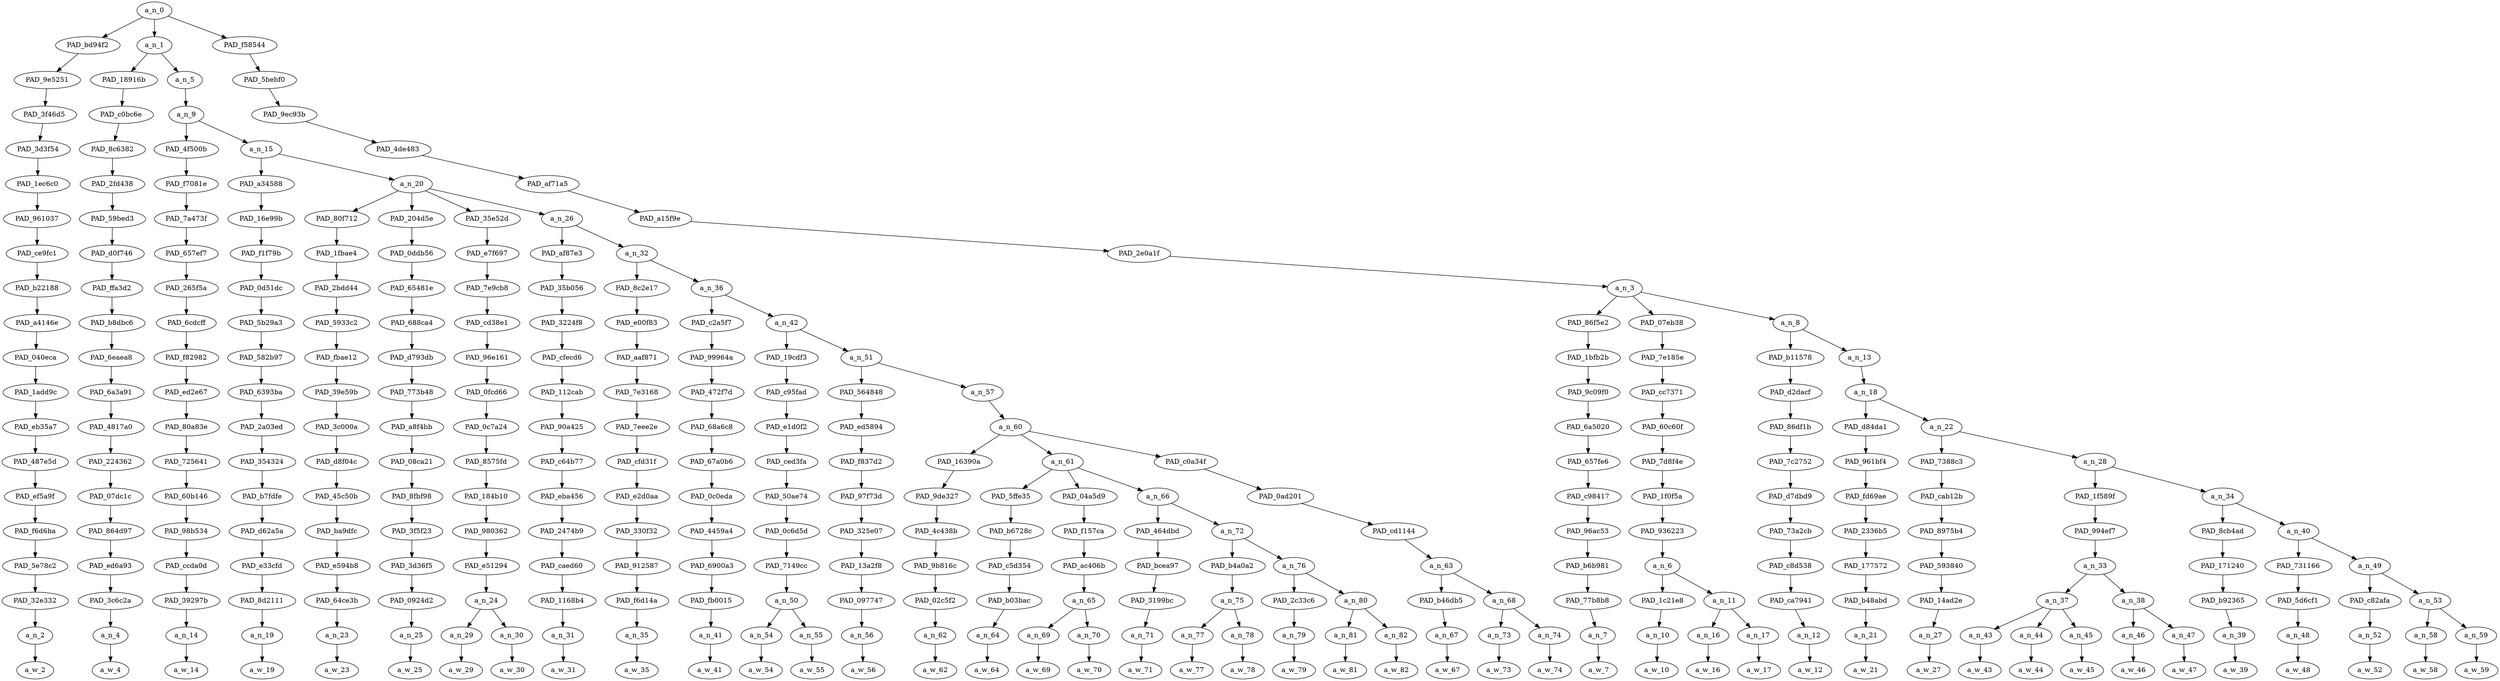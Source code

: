 strict digraph "" {
	a_n_0	[div_dir=1,
		index=0,
		level=19,
		pos="19.075486924913196,19!",
		text_span="[0, 1, 2, 3, 4, 5, 6, 7, 8, 9, 10, 11, 12, 13, 14, 15, 16, 17, 18, 19, 20, 21, 22, 23, 24, 25, 26, 27, 28, 29, 30, 31, 32, 33, 34, \
35, 36, 37, 38, 39, 40, 41, 42, 43]",
		value=1.00000002];
	PAD_bd94f2	[div_dir=-1,
		index=1,
		level=18,
		pos="26.0,18!",
		text_span="[26]",
		value=0.01972599];
	a_n_0 -> PAD_bd94f2;
	a_n_1	[div_dir=1,
		index=0,
		level=18,
		pos="1.1808878580729167,18!",
		text_span="[0, 1, 2, 3, 4, 5, 6, 7, 8, 9, 10, 11, 12, 13, 14, 15, 16, 17, 18, 19, 20, 21, 22, 23, 24, 25]",
		value=0.54567997];
	a_n_0 -> a_n_1;
	PAD_f58544	[div_dir=1,
		index=2,
		level=18,
		pos="30.045572916666668,18!",
		text_span="[27, 28, 29, 30, 31, 32, 33, 34, 35, 36, 37, 38, 39, 40, 41, 42, 43]",
		value=0.43433816];
	a_n_0 -> PAD_f58544;
	PAD_9e5251	[div_dir=-1,
		index=2,
		level=17,
		pos="26.0,17!",
		text_span="[26]",
		value=0.01972599];
	PAD_bd94f2 -> PAD_9e5251;
	PAD_3f46d5	[div_dir=-1,
		index=2,
		level=16,
		pos="26.0,16!",
		text_span="[26]",
		value=0.01972599];
	PAD_9e5251 -> PAD_3f46d5;
	PAD_3d3f54	[div_dir=-1,
		index=3,
		level=15,
		pos="26.0,15!",
		text_span="[26]",
		value=0.01972599];
	PAD_3f46d5 -> PAD_3d3f54;
	PAD_1ec6c0	[div_dir=-1,
		index=4,
		level=14,
		pos="26.0,14!",
		text_span="[26]",
		value=0.01972599];
	PAD_3d3f54 -> PAD_1ec6c0;
	PAD_961037	[div_dir=-1,
		index=7,
		level=13,
		pos="26.0,13!",
		text_span="[26]",
		value=0.01972599];
	PAD_1ec6c0 -> PAD_961037;
	PAD_ce9fc1	[div_dir=-1,
		index=8,
		level=12,
		pos="26.0,12!",
		text_span="[26]",
		value=0.01972599];
	PAD_961037 -> PAD_ce9fc1;
	PAD_b22188	[div_dir=-1,
		index=9,
		level=11,
		pos="26.0,11!",
		text_span="[26]",
		value=0.01972599];
	PAD_ce9fc1 -> PAD_b22188;
	PAD_a4146e	[div_dir=-1,
		index=10,
		level=10,
		pos="26.0,10!",
		text_span="[26]",
		value=0.01972599];
	PAD_b22188 -> PAD_a4146e;
	PAD_040eca	[div_dir=-1,
		index=11,
		level=9,
		pos="26.0,9!",
		text_span="[26]",
		value=0.01972599];
	PAD_a4146e -> PAD_040eca;
	PAD_1add9c	[div_dir=-1,
		index=12,
		level=8,
		pos="26.0,8!",
		text_span="[26]",
		value=0.01972599];
	PAD_040eca -> PAD_1add9c;
	PAD_eb35a7	[div_dir=-1,
		index=12,
		level=7,
		pos="26.0,7!",
		text_span="[26]",
		value=0.01972599];
	PAD_1add9c -> PAD_eb35a7;
	PAD_487e5d	[div_dir=-1,
		index=14,
		level=6,
		pos="26.0,6!",
		text_span="[26]",
		value=0.01972599];
	PAD_eb35a7 -> PAD_487e5d;
	PAD_ef5a9f	[div_dir=-1,
		index=16,
		level=5,
		pos="26.0,5!",
		text_span="[26]",
		value=0.01972599];
	PAD_487e5d -> PAD_ef5a9f;
	PAD_f6d6ba	[div_dir=-1,
		index=17,
		level=4,
		pos="26.0,4!",
		text_span="[26]",
		value=0.01972599];
	PAD_ef5a9f -> PAD_f6d6ba;
	PAD_5e78c2	[div_dir=-1,
		index=18,
		level=3,
		pos="26.0,3!",
		text_span="[26]",
		value=0.01972599];
	PAD_f6d6ba -> PAD_5e78c2;
	PAD_32e332	[div_dir=-1,
		index=20,
		level=2,
		pos="26.0,2!",
		text_span="[26]",
		value=0.01972599];
	PAD_5e78c2 -> PAD_32e332;
	a_n_2	[div_dir=-1,
		index=26,
		level=1,
		pos="26.0,1!",
		text_span="[26]",
		value=0.01972599];
	PAD_32e332 -> a_n_2;
	a_w_2	[div_dir=0,
		index=26,
		level=0,
		pos="26,0!",
		text_span="[26]",
		value=i1];
	a_n_2 -> a_w_2;
	PAD_18916b	[div_dir=1,
		index=0,
		level=17,
		pos="0.0,17!",
		text_span="[0]",
		value=0.05741517];
	a_n_1 -> PAD_18916b;
	a_n_5	[div_dir=1,
		index=1,
		level=17,
		pos="2.3617757161458335,17!",
		text_span="[1, 2, 3, 4, 5, 6, 7, 8, 9, 10, 11, 12, 13, 14, 15, 16, 17, 18, 19, 20, 21, 22, 23, 24, 25]",
		value=0.48805851];
	a_n_1 -> a_n_5;
	PAD_c0bc6e	[div_dir=1,
		index=0,
		level=16,
		pos="0.0,16!",
		text_span="[0]",
		value=0.05741517];
	PAD_18916b -> PAD_c0bc6e;
	PAD_8c6382	[div_dir=1,
		index=0,
		level=15,
		pos="0.0,15!",
		text_span="[0]",
		value=0.05741517];
	PAD_c0bc6e -> PAD_8c6382;
	PAD_2fd438	[div_dir=1,
		index=0,
		level=14,
		pos="0.0,14!",
		text_span="[0]",
		value=0.05741517];
	PAD_8c6382 -> PAD_2fd438;
	PAD_59bed3	[div_dir=1,
		index=0,
		level=13,
		pos="0.0,13!",
		text_span="[0]",
		value=0.05741517];
	PAD_2fd438 -> PAD_59bed3;
	PAD_d0f746	[div_dir=1,
		index=0,
		level=12,
		pos="0.0,12!",
		text_span="[0]",
		value=0.05741517];
	PAD_59bed3 -> PAD_d0f746;
	PAD_ffa3d2	[div_dir=1,
		index=0,
		level=11,
		pos="0.0,11!",
		text_span="[0]",
		value=0.05741517];
	PAD_d0f746 -> PAD_ffa3d2;
	PAD_b8dbc6	[div_dir=1,
		index=0,
		level=10,
		pos="0.0,10!",
		text_span="[0]",
		value=0.05741517];
	PAD_ffa3d2 -> PAD_b8dbc6;
	PAD_6eaea8	[div_dir=1,
		index=0,
		level=9,
		pos="0.0,9!",
		text_span="[0]",
		value=0.05741517];
	PAD_b8dbc6 -> PAD_6eaea8;
	PAD_6a3a91	[div_dir=1,
		index=0,
		level=8,
		pos="0.0,8!",
		text_span="[0]",
		value=0.05741517];
	PAD_6eaea8 -> PAD_6a3a91;
	PAD_4817a0	[div_dir=1,
		index=0,
		level=7,
		pos="0.0,7!",
		text_span="[0]",
		value=0.05741517];
	PAD_6a3a91 -> PAD_4817a0;
	PAD_224362	[div_dir=1,
		index=0,
		level=6,
		pos="0.0,6!",
		text_span="[0]",
		value=0.05741517];
	PAD_4817a0 -> PAD_224362;
	PAD_07dc1c	[div_dir=1,
		index=0,
		level=5,
		pos="0.0,5!",
		text_span="[0]",
		value=0.05741517];
	PAD_224362 -> PAD_07dc1c;
	PAD_864d97	[div_dir=1,
		index=0,
		level=4,
		pos="0.0,4!",
		text_span="[0]",
		value=0.05741517];
	PAD_07dc1c -> PAD_864d97;
	PAD_ed6a93	[div_dir=1,
		index=0,
		level=3,
		pos="0.0,3!",
		text_span="[0]",
		value=0.05741517];
	PAD_864d97 -> PAD_ed6a93;
	PAD_3c6c2a	[div_dir=1,
		index=0,
		level=2,
		pos="0.0,2!",
		text_span="[0]",
		value=0.05741517];
	PAD_ed6a93 -> PAD_3c6c2a;
	a_n_4	[div_dir=1,
		index=0,
		level=1,
		pos="0.0,1!",
		text_span="[0]",
		value=0.05741517];
	PAD_3c6c2a -> a_n_4;
	a_w_4	[div_dir=0,
		index=0,
		level=0,
		pos="0,0!",
		text_span="[0]",
		value=feminists];
	a_n_4 -> a_w_4;
	a_n_9	[div_dir=1,
		index=1,
		level=16,
		pos="2.3617757161458335,16!",
		text_span="[1, 2, 3, 4, 5, 6, 7, 8, 9, 10, 11, 12, 13, 14, 15, 16, 17, 18, 19, 20, 21, 22, 23, 24, 25]",
		value=0.48792588];
	a_n_5 -> a_n_9;
	PAD_4f500b	[div_dir=1,
		index=1,
		level=15,
		pos="1.0,15!",
		text_span="[1]",
		value=0.01774547];
	a_n_9 -> PAD_4f500b;
	a_n_15	[div_dir=1,
		index=2,
		level=15,
		pos="3.723551432291667,15!",
		text_span="[2, 3, 4, 5, 6, 7, 8, 9, 10, 11, 12, 13, 14, 15, 16, 17, 18, 19, 20, 21, 22, 23, 24, 25]",
		value=0.47004778];
	a_n_9 -> a_n_15;
	PAD_f7081e	[div_dir=1,
		index=1,
		level=14,
		pos="1.0,14!",
		text_span="[1]",
		value=0.01774547];
	PAD_4f500b -> PAD_f7081e;
	PAD_7a473f	[div_dir=1,
		index=1,
		level=13,
		pos="1.0,13!",
		text_span="[1]",
		value=0.01774547];
	PAD_f7081e -> PAD_7a473f;
	PAD_657ef7	[div_dir=1,
		index=1,
		level=12,
		pos="1.0,12!",
		text_span="[1]",
		value=0.01774547];
	PAD_7a473f -> PAD_657ef7;
	PAD_265f5a	[div_dir=1,
		index=1,
		level=11,
		pos="1.0,11!",
		text_span="[1]",
		value=0.01774547];
	PAD_657ef7 -> PAD_265f5a;
	PAD_6cdcff	[div_dir=1,
		index=1,
		level=10,
		pos="1.0,10!",
		text_span="[1]",
		value=0.01774547];
	PAD_265f5a -> PAD_6cdcff;
	PAD_f82982	[div_dir=1,
		index=1,
		level=9,
		pos="1.0,9!",
		text_span="[1]",
		value=0.01774547];
	PAD_6cdcff -> PAD_f82982;
	PAD_ed2e67	[div_dir=1,
		index=1,
		level=8,
		pos="1.0,8!",
		text_span="[1]",
		value=0.01774547];
	PAD_f82982 -> PAD_ed2e67;
	PAD_80a83e	[div_dir=1,
		index=1,
		level=7,
		pos="1.0,7!",
		text_span="[1]",
		value=0.01774547];
	PAD_ed2e67 -> PAD_80a83e;
	PAD_725641	[div_dir=1,
		index=1,
		level=6,
		pos="1.0,6!",
		text_span="[1]",
		value=0.01774547];
	PAD_80a83e -> PAD_725641;
	PAD_60b146	[div_dir=1,
		index=1,
		level=5,
		pos="1.0,5!",
		text_span="[1]",
		value=0.01774547];
	PAD_725641 -> PAD_60b146;
	PAD_98b534	[div_dir=1,
		index=1,
		level=4,
		pos="1.0,4!",
		text_span="[1]",
		value=0.01774547];
	PAD_60b146 -> PAD_98b534;
	PAD_ccda0d	[div_dir=1,
		index=1,
		level=3,
		pos="1.0,3!",
		text_span="[1]",
		value=0.01774547];
	PAD_98b534 -> PAD_ccda0d;
	PAD_39297b	[div_dir=1,
		index=1,
		level=2,
		pos="1.0,2!",
		text_span="[1]",
		value=0.01774547];
	PAD_ccda0d -> PAD_39297b;
	a_n_14	[div_dir=1,
		index=1,
		level=1,
		pos="1.0,1!",
		text_span="[1]",
		value=0.01774547];
	PAD_39297b -> a_n_14;
	a_w_14	[div_dir=0,
		index=1,
		level=0,
		pos="1,0!",
		text_span="[1]",
		value=i];
	a_n_14 -> a_w_14;
	PAD_a34588	[div_dir=1,
		index=2,
		level=14,
		pos="2.0,14!",
		text_span="[2]",
		value=0.01342348];
	a_n_15 -> PAD_a34588;
	a_n_20	[div_dir=1,
		index=3,
		level=14,
		pos="5.447102864583334,14!",
		text_span="[3, 4, 5, 6, 7, 8, 9, 10, 11, 12, 13, 14, 15, 16, 17, 18, 19, 20, 21, 22, 23, 24, 25]",
		value=0.45649085];
	a_n_15 -> a_n_20;
	PAD_16e99b	[div_dir=1,
		index=2,
		level=13,
		pos="2.0,13!",
		text_span="[2]",
		value=0.01342348];
	PAD_a34588 -> PAD_16e99b;
	PAD_f1f79b	[div_dir=1,
		index=2,
		level=12,
		pos="2.0,12!",
		text_span="[2]",
		value=0.01342348];
	PAD_16e99b -> PAD_f1f79b;
	PAD_0d51dc	[div_dir=1,
		index=2,
		level=11,
		pos="2.0,11!",
		text_span="[2]",
		value=0.01342348];
	PAD_f1f79b -> PAD_0d51dc;
	PAD_5b29a3	[div_dir=1,
		index=2,
		level=10,
		pos="2.0,10!",
		text_span="[2]",
		value=0.01342348];
	PAD_0d51dc -> PAD_5b29a3;
	PAD_582b97	[div_dir=1,
		index=2,
		level=9,
		pos="2.0,9!",
		text_span="[2]",
		value=0.01342348];
	PAD_5b29a3 -> PAD_582b97;
	PAD_6393ba	[div_dir=1,
		index=2,
		level=8,
		pos="2.0,8!",
		text_span="[2]",
		value=0.01342348];
	PAD_582b97 -> PAD_6393ba;
	PAD_2a03ed	[div_dir=1,
		index=2,
		level=7,
		pos="2.0,7!",
		text_span="[2]",
		value=0.01342348];
	PAD_6393ba -> PAD_2a03ed;
	PAD_354324	[div_dir=1,
		index=2,
		level=6,
		pos="2.0,6!",
		text_span="[2]",
		value=0.01342348];
	PAD_2a03ed -> PAD_354324;
	PAD_b7fdfe	[div_dir=1,
		index=2,
		level=5,
		pos="2.0,5!",
		text_span="[2]",
		value=0.01342348];
	PAD_354324 -> PAD_b7fdfe;
	PAD_d62a5a	[div_dir=1,
		index=2,
		level=4,
		pos="2.0,4!",
		text_span="[2]",
		value=0.01342348];
	PAD_b7fdfe -> PAD_d62a5a;
	PAD_e33cfd	[div_dir=1,
		index=2,
		level=3,
		pos="2.0,3!",
		text_span="[2]",
		value=0.01342348];
	PAD_d62a5a -> PAD_e33cfd;
	PAD_8d2111	[div_dir=1,
		index=2,
		level=2,
		pos="2.0,2!",
		text_span="[2]",
		value=0.01342348];
	PAD_e33cfd -> PAD_8d2111;
	a_n_19	[div_dir=1,
		index=2,
		level=1,
		pos="2.0,1!",
		text_span="[2]",
		value=0.01342348];
	PAD_8d2111 -> a_n_19;
	a_w_19	[div_dir=0,
		index=2,
		level=0,
		pos="2,0!",
		text_span="[2]",
		value=am];
	a_n_19 -> a_w_19;
	PAD_80f712	[div_dir=-1,
		index=3,
		level=13,
		pos="3.0,13!",
		text_span="[3]",
		value=0.01297623];
	a_n_20 -> PAD_80f712;
	PAD_204d5e	[div_dir=1,
		index=5,
		level=13,
		pos="6.0,13!",
		text_span="[6]",
		value=0.02224734];
	a_n_20 -> PAD_204d5e;
	PAD_35e52d	[div_dir=1,
		index=4,
		level=13,
		pos="4.5,13!",
		text_span="[4, 5]",
		value=0.04903797];
	a_n_20 -> PAD_35e52d;
	a_n_26	[div_dir=1,
		index=6,
		level=13,
		pos="8.288411458333334,13!",
		text_span="[7, 8, 9, 10, 11, 12, 13, 14, 15, 16, 17, 18, 19, 20, 21, 22, 23, 24, 25]",
		value=0.37209370];
	a_n_20 -> a_n_26;
	PAD_1fbae4	[div_dir=-1,
		index=3,
		level=12,
		pos="3.0,12!",
		text_span="[3]",
		value=0.01297623];
	PAD_80f712 -> PAD_1fbae4;
	PAD_2bdd44	[div_dir=-1,
		index=3,
		level=11,
		pos="3.0,11!",
		text_span="[3]",
		value=0.01297623];
	PAD_1fbae4 -> PAD_2bdd44;
	PAD_5933c2	[div_dir=-1,
		index=3,
		level=10,
		pos="3.0,10!",
		text_span="[3]",
		value=0.01297623];
	PAD_2bdd44 -> PAD_5933c2;
	PAD_fbae12	[div_dir=-1,
		index=3,
		level=9,
		pos="3.0,9!",
		text_span="[3]",
		value=0.01297623];
	PAD_5933c2 -> PAD_fbae12;
	PAD_39e59b	[div_dir=-1,
		index=3,
		level=8,
		pos="3.0,8!",
		text_span="[3]",
		value=0.01297623];
	PAD_fbae12 -> PAD_39e59b;
	PAD_3c000a	[div_dir=-1,
		index=3,
		level=7,
		pos="3.0,7!",
		text_span="[3]",
		value=0.01297623];
	PAD_39e59b -> PAD_3c000a;
	PAD_d8f04c	[div_dir=-1,
		index=3,
		level=6,
		pos="3.0,6!",
		text_span="[3]",
		value=0.01297623];
	PAD_3c000a -> PAD_d8f04c;
	PAD_45c50b	[div_dir=-1,
		index=3,
		level=5,
		pos="3.0,5!",
		text_span="[3]",
		value=0.01297623];
	PAD_d8f04c -> PAD_45c50b;
	PAD_ba9dfc	[div_dir=-1,
		index=3,
		level=4,
		pos="3.0,4!",
		text_span="[3]",
		value=0.01297623];
	PAD_45c50b -> PAD_ba9dfc;
	PAD_e594b8	[div_dir=-1,
		index=3,
		level=3,
		pos="3.0,3!",
		text_span="[3]",
		value=0.01297623];
	PAD_ba9dfc -> PAD_e594b8;
	PAD_64ce3b	[div_dir=-1,
		index=3,
		level=2,
		pos="3.0,2!",
		text_span="[3]",
		value=0.01297623];
	PAD_e594b8 -> PAD_64ce3b;
	a_n_23	[div_dir=-1,
		index=3,
		level=1,
		pos="3.0,1!",
		text_span="[3]",
		value=0.01297623];
	PAD_64ce3b -> a_n_23;
	a_w_23	[div_dir=0,
		index=3,
		level=0,
		pos="3,0!",
		text_span="[3]",
		value=doing];
	a_n_23 -> a_w_23;
	PAD_0ddb56	[div_dir=1,
		index=5,
		level=12,
		pos="6.0,12!",
		text_span="[6]",
		value=0.02224734];
	PAD_204d5e -> PAD_0ddb56;
	PAD_65481e	[div_dir=1,
		index=5,
		level=11,
		pos="6.0,11!",
		text_span="[6]",
		value=0.02224734];
	PAD_0ddb56 -> PAD_65481e;
	PAD_688ca4	[div_dir=1,
		index=5,
		level=10,
		pos="6.0,10!",
		text_span="[6]",
		value=0.02224734];
	PAD_65481e -> PAD_688ca4;
	PAD_d793db	[div_dir=1,
		index=5,
		level=9,
		pos="6.0,9!",
		text_span="[6]",
		value=0.02224734];
	PAD_688ca4 -> PAD_d793db;
	PAD_773b48	[div_dir=1,
		index=5,
		level=8,
		pos="6.0,8!",
		text_span="[6]",
		value=0.02224734];
	PAD_d793db -> PAD_773b48;
	PAD_a8f4bb	[div_dir=1,
		index=5,
		level=7,
		pos="6.0,7!",
		text_span="[6]",
		value=0.02224734];
	PAD_773b48 -> PAD_a8f4bb;
	PAD_08ca21	[div_dir=1,
		index=5,
		level=6,
		pos="6.0,6!",
		text_span="[6]",
		value=0.02224734];
	PAD_a8f4bb -> PAD_08ca21;
	PAD_8fbf98	[div_dir=1,
		index=5,
		level=5,
		pos="6.0,5!",
		text_span="[6]",
		value=0.02224734];
	PAD_08ca21 -> PAD_8fbf98;
	PAD_3f5f23	[div_dir=1,
		index=5,
		level=4,
		pos="6.0,4!",
		text_span="[6]",
		value=0.02224734];
	PAD_8fbf98 -> PAD_3f5f23;
	PAD_3d36f5	[div_dir=1,
		index=5,
		level=3,
		pos="6.0,3!",
		text_span="[6]",
		value=0.02224734];
	PAD_3f5f23 -> PAD_3d36f5;
	PAD_0924d2	[div_dir=1,
		index=5,
		level=2,
		pos="6.0,2!",
		text_span="[6]",
		value=0.02224734];
	PAD_3d36f5 -> PAD_0924d2;
	a_n_25	[div_dir=1,
		index=6,
		level=1,
		pos="6.0,1!",
		text_span="[6]",
		value=0.02224734];
	PAD_0924d2 -> a_n_25;
	a_w_25	[div_dir=0,
		index=6,
		level=0,
		pos="6,0!",
		text_span="[6]",
		value=march];
	a_n_25 -> a_w_25;
	PAD_e7f697	[div_dir=1,
		index=4,
		level=12,
		pos="4.5,12!",
		text_span="[4, 5]",
		value=0.04903797];
	PAD_35e52d -> PAD_e7f697;
	PAD_7e9cb8	[div_dir=1,
		index=4,
		level=11,
		pos="4.5,11!",
		text_span="[4, 5]",
		value=0.04903797];
	PAD_e7f697 -> PAD_7e9cb8;
	PAD_cd38e1	[div_dir=1,
		index=4,
		level=10,
		pos="4.5,10!",
		text_span="[4, 5]",
		value=0.04903797];
	PAD_7e9cb8 -> PAD_cd38e1;
	PAD_96e161	[div_dir=1,
		index=4,
		level=9,
		pos="4.5,9!",
		text_span="[4, 5]",
		value=0.04903797];
	PAD_cd38e1 -> PAD_96e161;
	PAD_0fcd66	[div_dir=1,
		index=4,
		level=8,
		pos="4.5,8!",
		text_span="[4, 5]",
		value=0.04903797];
	PAD_96e161 -> PAD_0fcd66;
	PAD_0c7a24	[div_dir=1,
		index=4,
		level=7,
		pos="4.5,7!",
		text_span="[4, 5]",
		value=0.04903797];
	PAD_0fcd66 -> PAD_0c7a24;
	PAD_8575fd	[div_dir=1,
		index=4,
		level=6,
		pos="4.5,6!",
		text_span="[4, 5]",
		value=0.04903797];
	PAD_0c7a24 -> PAD_8575fd;
	PAD_184b10	[div_dir=1,
		index=4,
		level=5,
		pos="4.5,5!",
		text_span="[4, 5]",
		value=0.04903797];
	PAD_8575fd -> PAD_184b10;
	PAD_980362	[div_dir=1,
		index=4,
		level=4,
		pos="4.5,4!",
		text_span="[4, 5]",
		value=0.04903797];
	PAD_184b10 -> PAD_980362;
	PAD_e51294	[div_dir=1,
		index=4,
		level=3,
		pos="4.5,3!",
		text_span="[4, 5]",
		value=0.04903797];
	PAD_980362 -> PAD_e51294;
	a_n_24	[div_dir=1,
		index=4,
		level=2,
		pos="4.5,2!",
		text_span="[4, 5]",
		value=0.04903797];
	PAD_e51294 -> a_n_24;
	a_n_29	[div_dir=-1,
		index=4,
		level=1,
		pos="4.0,1!",
		text_span="[4]",
		value=0.01293112];
	a_n_24 -> a_n_29;
	a_n_30	[div_dir=1,
		index=5,
		level=1,
		pos="5.0,1!",
		text_span="[5]",
		value=0.03603550];
	a_n_24 -> a_n_30;
	a_w_29	[div_dir=0,
		index=4,
		level=0,
		pos="4,0!",
		text_span="[4]",
		value=this];
	a_n_29 -> a_w_29;
	a_w_30	[div_dir=0,
		index=5,
		level=0,
		pos="5,0!",
		text_span="[5]",
		value=womens];
	a_n_30 -> a_w_30;
	PAD_af87e3	[div_dir=1,
		index=6,
		level=12,
		pos="7.0,12!",
		text_span="[7]",
		value=0.01435081];
	a_n_26 -> PAD_af87e3;
	a_n_32	[div_dir=1,
		index=7,
		level=12,
		pos="9.576822916666668,12!",
		text_span="[8, 9, 10, 11, 12, 13, 14, 15, 16, 17, 18, 19, 20, 21, 22, 23, 24, 25]",
		value=0.35763600];
	a_n_26 -> a_n_32;
	PAD_35b056	[div_dir=1,
		index=6,
		level=11,
		pos="7.0,11!",
		text_span="[7]",
		value=0.01435081];
	PAD_af87e3 -> PAD_35b056;
	PAD_3224f8	[div_dir=1,
		index=6,
		level=10,
		pos="7.0,10!",
		text_span="[7]",
		value=0.01435081];
	PAD_35b056 -> PAD_3224f8;
	PAD_cfecd6	[div_dir=1,
		index=6,
		level=9,
		pos="7.0,9!",
		text_span="[7]",
		value=0.01435081];
	PAD_3224f8 -> PAD_cfecd6;
	PAD_112cab	[div_dir=1,
		index=6,
		level=8,
		pos="7.0,8!",
		text_span="[7]",
		value=0.01435081];
	PAD_cfecd6 -> PAD_112cab;
	PAD_90a425	[div_dir=1,
		index=6,
		level=7,
		pos="7.0,7!",
		text_span="[7]",
		value=0.01435081];
	PAD_112cab -> PAD_90a425;
	PAD_c64b77	[div_dir=1,
		index=6,
		level=6,
		pos="7.0,6!",
		text_span="[7]",
		value=0.01435081];
	PAD_90a425 -> PAD_c64b77;
	PAD_eba456	[div_dir=1,
		index=6,
		level=5,
		pos="7.0,5!",
		text_span="[7]",
		value=0.01435081];
	PAD_c64b77 -> PAD_eba456;
	PAD_2474b9	[div_dir=1,
		index=6,
		level=4,
		pos="7.0,4!",
		text_span="[7]",
		value=0.01435081];
	PAD_eba456 -> PAD_2474b9;
	PAD_caed60	[div_dir=1,
		index=6,
		level=3,
		pos="7.0,3!",
		text_span="[7]",
		value=0.01435081];
	PAD_2474b9 -> PAD_caed60;
	PAD_1168b4	[div_dir=1,
		index=6,
		level=2,
		pos="7.0,2!",
		text_span="[7]",
		value=0.01435081];
	PAD_caed60 -> PAD_1168b4;
	a_n_31	[div_dir=1,
		index=7,
		level=1,
		pos="7.0,1!",
		text_span="[7]",
		value=0.01435081];
	PAD_1168b4 -> a_n_31;
	a_w_31	[div_dir=0,
		index=7,
		level=0,
		pos="7,0!",
		text_span="[7]",
		value=because];
	a_n_31 -> a_w_31;
	PAD_8c2e17	[div_dir=-1,
		index=7,
		level=11,
		pos="8.0,11!",
		text_span="[8]",
		value=0.02674443];
	a_n_32 -> PAD_8c2e17;
	a_n_36	[div_dir=1,
		index=8,
		level=11,
		pos="11.153645833333334,11!",
		text_span="[9, 10, 11, 12, 13, 14, 15, 16, 17, 18, 19, 20, 21, 22, 23, 24, 25]",
		value=0.33078889];
	a_n_32 -> a_n_36;
	PAD_e00f83	[div_dir=-1,
		index=7,
		level=10,
		pos="8.0,10!",
		text_span="[8]",
		value=0.02674443];
	PAD_8c2e17 -> PAD_e00f83;
	PAD_aaf871	[div_dir=-1,
		index=7,
		level=9,
		pos="8.0,9!",
		text_span="[8]",
		value=0.02674443];
	PAD_e00f83 -> PAD_aaf871;
	PAD_7e3168	[div_dir=-1,
		index=7,
		level=8,
		pos="8.0,8!",
		text_span="[8]",
		value=0.02674443];
	PAD_aaf871 -> PAD_7e3168;
	PAD_7eee2e	[div_dir=-1,
		index=7,
		level=7,
		pos="8.0,7!",
		text_span="[8]",
		value=0.02674443];
	PAD_7e3168 -> PAD_7eee2e;
	PAD_cfd31f	[div_dir=-1,
		index=7,
		level=6,
		pos="8.0,6!",
		text_span="[8]",
		value=0.02674443];
	PAD_7eee2e -> PAD_cfd31f;
	PAD_e2d0aa	[div_dir=-1,
		index=7,
		level=5,
		pos="8.0,5!",
		text_span="[8]",
		value=0.02674443];
	PAD_cfd31f -> PAD_e2d0aa;
	PAD_330f32	[div_dir=-1,
		index=7,
		level=4,
		pos="8.0,4!",
		text_span="[8]",
		value=0.02674443];
	PAD_e2d0aa -> PAD_330f32;
	PAD_912587	[div_dir=-1,
		index=7,
		level=3,
		pos="8.0,3!",
		text_span="[8]",
		value=0.02674443];
	PAD_330f32 -> PAD_912587;
	PAD_f6d14a	[div_dir=-1,
		index=7,
		level=2,
		pos="8.0,2!",
		text_span="[8]",
		value=0.02674443];
	PAD_912587 -> PAD_f6d14a;
	a_n_35	[div_dir=-1,
		index=8,
		level=1,
		pos="8.0,1!",
		text_span="[8]",
		value=0.02674443];
	PAD_f6d14a -> a_n_35;
	a_w_35	[div_dir=0,
		index=8,
		level=0,
		pos="8,0!",
		text_span="[8]",
		value=trump];
	a_n_35 -> a_w_35;
	PAD_c2a5f7	[div_dir=1,
		index=8,
		level=10,
		pos="9.0,10!",
		text_span="[9]",
		value=0.01311758];
	a_n_36 -> PAD_c2a5f7;
	a_n_42	[div_dir=1,
		index=9,
		level=10,
		pos="13.307291666666668,10!",
		text_span="[10, 11, 12, 13, 14, 15, 16, 17, 18, 19, 20, 21, 22, 23, 24, 25]",
		value=0.31754756];
	a_n_36 -> a_n_42;
	PAD_99964a	[div_dir=1,
		index=8,
		level=9,
		pos="9.0,9!",
		text_span="[9]",
		value=0.01311758];
	PAD_c2a5f7 -> PAD_99964a;
	PAD_472f7d	[div_dir=1,
		index=8,
		level=8,
		pos="9.0,8!",
		text_span="[9]",
		value=0.01311758];
	PAD_99964a -> PAD_472f7d;
	PAD_68a6c8	[div_dir=1,
		index=8,
		level=7,
		pos="9.0,7!",
		text_span="[9]",
		value=0.01311758];
	PAD_472f7d -> PAD_68a6c8;
	PAD_67a0b6	[div_dir=1,
		index=8,
		level=6,
		pos="9.0,6!",
		text_span="[9]",
		value=0.01311758];
	PAD_68a6c8 -> PAD_67a0b6;
	PAD_0c0eda	[div_dir=1,
		index=8,
		level=5,
		pos="9.0,5!",
		text_span="[9]",
		value=0.01311758];
	PAD_67a0b6 -> PAD_0c0eda;
	PAD_4459a4	[div_dir=1,
		index=8,
		level=4,
		pos="9.0,4!",
		text_span="[9]",
		value=0.01311758];
	PAD_0c0eda -> PAD_4459a4;
	PAD_6900a3	[div_dir=1,
		index=8,
		level=3,
		pos="9.0,3!",
		text_span="[9]",
		value=0.01311758];
	PAD_4459a4 -> PAD_6900a3;
	PAD_fb0015	[div_dir=1,
		index=8,
		level=2,
		pos="9.0,2!",
		text_span="[9]",
		value=0.01311758];
	PAD_6900a3 -> PAD_fb0015;
	a_n_41	[div_dir=1,
		index=9,
		level=1,
		pos="9.0,1!",
		text_span="[9]",
		value=0.01311758];
	PAD_fb0015 -> a_n_41;
	a_w_41	[div_dir=0,
		index=9,
		level=0,
		pos="9,0!",
		text_span="[9]",
		value=is];
	a_n_41 -> a_w_41;
	PAD_19cdf3	[div_dir=1,
		index=9,
		level=9,
		pos="10.5,9!",
		text_span="[10, 11]",
		value=0.07641348];
	a_n_42 -> PAD_19cdf3;
	a_n_51	[div_dir=1,
		index=10,
		level=9,
		pos="16.114583333333336,9!",
		text_span="[12, 13, 14, 15, 16, 17, 18, 19, 20, 21, 22, 23, 24, 25]",
		value=0.24101094];
	a_n_42 -> a_n_51;
	PAD_c95fad	[div_dir=1,
		index=9,
		level=8,
		pos="10.5,8!",
		text_span="[10, 11]",
		value=0.07641348];
	PAD_19cdf3 -> PAD_c95fad;
	PAD_e1d0f2	[div_dir=1,
		index=9,
		level=7,
		pos="10.5,7!",
		text_span="[10, 11]",
		value=0.07641348];
	PAD_c95fad -> PAD_e1d0f2;
	PAD_ced3fa	[div_dir=1,
		index=9,
		level=6,
		pos="10.5,6!",
		text_span="[10, 11]",
		value=0.07641348];
	PAD_e1d0f2 -> PAD_ced3fa;
	PAD_50ae74	[div_dir=1,
		index=9,
		level=5,
		pos="10.5,5!",
		text_span="[10, 11]",
		value=0.07641348];
	PAD_ced3fa -> PAD_50ae74;
	PAD_0c6d5d	[div_dir=1,
		index=9,
		level=4,
		pos="10.5,4!",
		text_span="[10, 11]",
		value=0.07641348];
	PAD_50ae74 -> PAD_0c6d5d;
	PAD_7149cc	[div_dir=1,
		index=9,
		level=3,
		pos="10.5,3!",
		text_span="[10, 11]",
		value=0.07641348];
	PAD_0c6d5d -> PAD_7149cc;
	a_n_50	[div_dir=1,
		index=9,
		level=2,
		pos="10.5,2!",
		text_span="[10, 11]",
		value=0.07641348];
	PAD_7149cc -> a_n_50;
	a_n_54	[div_dir=1,
		index=10,
		level=1,
		pos="10.0,1!",
		text_span="[10]",
		value=0.01130165];
	a_n_50 -> a_n_54;
	a_n_55	[div_dir=1,
		index=11,
		level=1,
		pos="11.0,1!",
		text_span="[11]",
		value=0.06503879];
	a_n_50 -> a_n_55;
	a_w_54	[div_dir=0,
		index=10,
		level=0,
		pos="10,0!",
		text_span="[10]",
		value=a];
	a_n_54 -> a_w_54;
	a_w_55	[div_dir=0,
		index=11,
		level=0,
		pos="11,0!",
		text_span="[11]",
		value=misogynist];
	a_n_55 -> a_w_55;
	PAD_564848	[div_dir=1,
		index=10,
		level=8,
		pos="12.0,8!",
		text_span="[12]",
		value=0.01226960];
	a_n_51 -> PAD_564848;
	a_n_57	[div_dir=1,
		index=11,
		level=8,
		pos="20.229166666666668,8!",
		text_span="[13, 14, 15, 16, 17, 18, 19, 20, 21, 22, 23, 24, 25]",
		value=0.22864120];
	a_n_51 -> a_n_57;
	PAD_ed5894	[div_dir=1,
		index=10,
		level=7,
		pos="12.0,7!",
		text_span="[12]",
		value=0.01226960];
	PAD_564848 -> PAD_ed5894;
	PAD_f837d2	[div_dir=1,
		index=10,
		level=6,
		pos="12.0,6!",
		text_span="[12]",
		value=0.01226960];
	PAD_ed5894 -> PAD_f837d2;
	PAD_97f73d	[div_dir=1,
		index=10,
		level=5,
		pos="12.0,5!",
		text_span="[12]",
		value=0.01226960];
	PAD_f837d2 -> PAD_97f73d;
	PAD_325e07	[div_dir=1,
		index=10,
		level=4,
		pos="12.0,4!",
		text_span="[12]",
		value=0.01226960];
	PAD_97f73d -> PAD_325e07;
	PAD_13a2f8	[div_dir=1,
		index=10,
		level=3,
		pos="12.0,3!",
		text_span="[12]",
		value=0.01226960];
	PAD_325e07 -> PAD_13a2f8;
	PAD_097747	[div_dir=1,
		index=10,
		level=2,
		pos="12.0,2!",
		text_span="[12]",
		value=0.01226960];
	PAD_13a2f8 -> PAD_097747;
	a_n_56	[div_dir=1,
		index=12,
		level=1,
		pos="12.0,1!",
		text_span="[12]",
		value=0.01226960];
	PAD_097747 -> a_n_56;
	a_w_56	[div_dir=0,
		index=12,
		level=0,
		pos="12,0!",
		text_span="[12]",
		value=that];
	a_n_56 -> a_w_56;
	a_n_60	[div_dir=1,
		index=11,
		level=7,
		pos="20.229166666666668,7!",
		text_span="[13, 14, 15, 16, 17, 18, 19, 20, 21, 22, 23, 24, 25]",
		value=0.22854492];
	a_n_57 -> a_n_60;
	PAD_16390a	[div_dir=-1,
		index=12,
		level=6,
		pos="22.0,6!",
		text_span="[22]",
		value=0.01239631];
	a_n_60 -> PAD_16390a;
	a_n_61	[div_dir=-1,
		index=11,
		level=6,
		pos="14.9375,6!",
		text_span="[13, 14, 15, 16, 17, 18, 19, 20, 21]",
		value=0.12414474];
	a_n_60 -> a_n_61;
	PAD_c0a34f	[div_dir=1,
		index=13,
		level=6,
		pos="23.75,6!",
		text_span="[23, 24, 25]",
		value=0.09190758];
	a_n_60 -> PAD_c0a34f;
	PAD_9de327	[div_dir=-1,
		index=14,
		level=5,
		pos="22.0,5!",
		text_span="[22]",
		value=0.01239631];
	PAD_16390a -> PAD_9de327;
	PAD_4c438b	[div_dir=-1,
		index=15,
		level=4,
		pos="22.0,4!",
		text_span="[22]",
		value=0.01239631];
	PAD_9de327 -> PAD_4c438b;
	PAD_9b816c	[div_dir=-1,
		index=16,
		level=3,
		pos="22.0,3!",
		text_span="[22]",
		value=0.01239631];
	PAD_4c438b -> PAD_9b816c;
	PAD_02c5f2	[div_dir=-1,
		index=17,
		level=2,
		pos="22.0,2!",
		text_span="[22]",
		value=0.01239631];
	PAD_9b816c -> PAD_02c5f2;
	a_n_62	[div_dir=-1,
		index=22,
		level=1,
		pos="22.0,1!",
		text_span="[22]",
		value=0.01239631];
	PAD_02c5f2 -> a_n_62;
	a_w_62	[div_dir=0,
		index=22,
		level=0,
		pos="22,0!",
		text_span="[22]",
		value=and];
	a_n_62 -> a_w_62;
	PAD_5ffe35	[div_dir=1,
		index=11,
		level=5,
		pos="13.0,5!",
		text_span="[13]",
		value=0.01670663];
	a_n_61 -> PAD_5ffe35;
	PAD_04a5d9	[div_dir=1,
		index=12,
		level=5,
		pos="14.5,5!",
		text_span="[14, 15]",
		value=0.02977823];
	a_n_61 -> PAD_04a5d9;
	a_n_66	[div_dir=-1,
		index=13,
		level=5,
		pos="17.3125,5!",
		text_span="[16, 17, 18, 19, 20, 21]",
		value=0.07765140];
	a_n_61 -> a_n_66;
	PAD_b6728c	[div_dir=1,
		index=11,
		level=4,
		pos="13.0,4!",
		text_span="[13]",
		value=0.01670663];
	PAD_5ffe35 -> PAD_b6728c;
	PAD_c5d354	[div_dir=1,
		index=11,
		level=3,
		pos="13.0,3!",
		text_span="[13]",
		value=0.01670663];
	PAD_b6728c -> PAD_c5d354;
	PAD_b03bac	[div_dir=1,
		index=11,
		level=2,
		pos="13.0,2!",
		text_span="[13]",
		value=0.01670663];
	PAD_c5d354 -> PAD_b03bac;
	a_n_64	[div_dir=1,
		index=13,
		level=1,
		pos="13.0,1!",
		text_span="[13]",
		value=0.01670663];
	PAD_b03bac -> a_n_64;
	a_w_64	[div_dir=0,
		index=13,
		level=0,
		pos="13,0!",
		text_span="[13]",
		value=hires];
	a_n_64 -> a_w_64;
	PAD_f157ca	[div_dir=1,
		index=12,
		level=4,
		pos="14.5,4!",
		text_span="[14, 15]",
		value=0.02977823];
	PAD_04a5d9 -> PAD_f157ca;
	PAD_ac406b	[div_dir=1,
		index=12,
		level=3,
		pos="14.5,3!",
		text_span="[14, 15]",
		value=0.02977823];
	PAD_f157ca -> PAD_ac406b;
	a_n_65	[div_dir=1,
		index=12,
		level=2,
		pos="14.5,2!",
		text_span="[14, 15]",
		value=0.02977823];
	PAD_ac406b -> a_n_65;
	a_n_69	[div_dir=-1,
		index=14,
		level=1,
		pos="14.0,1!",
		text_span="[14]",
		value=0.01274624];
	a_n_65 -> a_n_69;
	a_n_70	[div_dir=1,
		index=15,
		level=1,
		pos="15.0,1!",
		text_span="[15]",
		value=0.01703194];
	a_n_65 -> a_n_70;
	a_w_69	[div_dir=0,
		index=14,
		level=0,
		pos="14,0!",
		text_span="[14]",
		value=many];
	a_n_69 -> a_w_69;
	a_w_70	[div_dir=0,
		index=15,
		level=0,
		pos="15,0!",
		text_span="[15]",
		value=women];
	a_n_70 -> a_w_70;
	PAD_464dbd	[div_dir=1,
		index=13,
		level=4,
		pos="16.0,4!",
		text_span="[16]",
		value=0.01218279];
	a_n_66 -> PAD_464dbd;
	a_n_72	[div_dir=-1,
		index=14,
		level=4,
		pos="18.625,4!",
		text_span="[17, 18, 19, 20, 21]",
		value=0.06543740];
	a_n_66 -> a_n_72;
	PAD_bcea97	[div_dir=1,
		index=13,
		level=3,
		pos="16.0,3!",
		text_span="[16]",
		value=0.01218279];
	PAD_464dbd -> PAD_bcea97;
	PAD_3199bc	[div_dir=1,
		index=13,
		level=2,
		pos="16.0,2!",
		text_span="[16]",
		value=0.01218279];
	PAD_bcea97 -> PAD_3199bc;
	a_n_71	[div_dir=1,
		index=16,
		level=1,
		pos="16.0,1!",
		text_span="[16]",
		value=0.01218279];
	PAD_3199bc -> a_n_71;
	a_w_71	[div_dir=0,
		index=16,
		level=0,
		pos="16,0!",
		text_span="[16]",
		value=into];
	a_n_71 -> a_w_71;
	PAD_b4a0a2	[div_dir=-1,
		index=14,
		level=3,
		pos="17.5,3!",
		text_span="[17, 18]",
		value=0.02722695];
	a_n_72 -> PAD_b4a0a2;
	a_n_76	[div_dir=1,
		index=15,
		level=3,
		pos="19.75,3!",
		text_span="[19, 20, 21]",
		value=0.03815321];
	a_n_72 -> a_n_76;
	a_n_75	[div_dir=-1,
		index=14,
		level=2,
		pos="17.5,2!",
		text_span="[17, 18]",
		value=0.02722695];
	PAD_b4a0a2 -> a_n_75;
	a_n_77	[div_dir=-1,
		index=17,
		level=1,
		pos="17.0,1!",
		text_span="[17]",
		value=0.01305530];
	a_n_75 -> a_n_77;
	a_n_78	[div_dir=-1,
		index=18,
		level=1,
		pos="18.0,1!",
		text_span="[18]",
		value=0.01407216];
	a_n_75 -> a_n_78;
	a_w_77	[div_dir=0,
		index=17,
		level=0,
		pos="17,0!",
		text_span="[17]",
		value=leading];
	a_n_77 -> a_w_77;
	a_w_78	[div_dir=0,
		index=18,
		level=0,
		pos="18,0!",
		text_span="[18]",
		value=roles];
	a_n_78 -> a_w_78;
	PAD_2c33c6	[div_dir=1,
		index=15,
		level=2,
		pos="19.0,2!",
		text_span="[19]",
		value=0.01110880];
	a_n_76 -> PAD_2c33c6;
	a_n_80	[div_dir=-1,
		index=16,
		level=2,
		pos="20.5,2!",
		text_span="[20, 21]",
		value=0.02703744];
	a_n_76 -> a_n_80;
	a_n_79	[div_dir=1,
		index=19,
		level=1,
		pos="19.0,1!",
		text_span="[19]",
		value=0.01110880];
	PAD_2c33c6 -> a_n_79;
	a_w_79	[div_dir=0,
		index=19,
		level=0,
		pos="19,0!",
		text_span="[19]",
		value=in];
	a_n_79 -> a_w_79;
	a_n_81	[div_dir=1,
		index=20,
		level=1,
		pos="20.0,1!",
		text_span="[20]",
		value=0.01219442];
	a_n_80 -> a_n_81;
	a_n_82	[div_dir=-1,
		index=21,
		level=1,
		pos="21.0,1!",
		text_span="[21]",
		value=0.01483817];
	a_n_80 -> a_n_82;
	a_w_81	[div_dir=0,
		index=20,
		level=0,
		pos="20,0!",
		text_span="[20]",
		value=his];
	a_n_81 -> a_w_81;
	a_w_82	[div_dir=0,
		index=21,
		level=0,
		pos="21,0!",
		text_span="[21]",
		value=business];
	a_n_82 -> a_w_82;
	PAD_0ad201	[div_dir=1,
		index=15,
		level=5,
		pos="23.75,5!",
		text_span="[23, 24, 25]",
		value=0.09190758];
	PAD_c0a34f -> PAD_0ad201;
	PAD_cd1144	[div_dir=1,
		index=16,
		level=4,
		pos="23.75,4!",
		text_span="[23, 24, 25]",
		value=0.09190758];
	PAD_0ad201 -> PAD_cd1144;
	a_n_63	[div_dir=1,
		index=17,
		level=3,
		pos="23.75,3!",
		text_span="[23, 24, 25]",
		value=0.09190758];
	PAD_cd1144 -> a_n_63;
	PAD_b46db5	[div_dir=-1,
		index=18,
		level=2,
		pos="23.0,2!",
		text_span="[23]",
		value=0.01687918];
	a_n_63 -> PAD_b46db5;
	a_n_68	[div_dir=1,
		index=19,
		level=2,
		pos="24.5,2!",
		text_span="[24, 25]",
		value=0.07479386];
	a_n_63 -> a_n_68;
	a_n_67	[div_dir=-1,
		index=23,
		level=1,
		pos="23.0,1!",
		text_span="[23]",
		value=0.01687918];
	PAD_b46db5 -> a_n_67;
	a_w_67	[div_dir=0,
		index=23,
		level=0,
		pos="23,0!",
		text_span="[23]",
		value=hates];
	a_n_67 -> a_w_67;
	a_n_73	[div_dir=1,
		index=24,
		level=1,
		pos="24.0,1!",
		text_span="[24]",
		value=0.02709119];
	a_n_68 -> a_n_73;
	a_n_74	[div_dir=1,
		index=25,
		level=1,
		pos="25.0,1!",
		text_span="[25]",
		value=0.04741793];
	a_n_68 -> a_n_74;
	a_w_73	[div_dir=0,
		index=24,
		level=0,
		pos="24,0!",
		text_span="[24]",
		value=illegal];
	a_n_73 -> a_w_73;
	a_w_74	[div_dir=0,
		index=25,
		level=0,
		pos="25,0!",
		text_span="[25]",
		value=immigrants];
	a_n_74 -> a_w_74;
	PAD_5bebf0	[div_dir=1,
		index=3,
		level=17,
		pos="30.045572916666668,17!",
		text_span="[27, 28, 29, 30, 31, 32, 33, 34, 35, 36, 37, 38, 39, 40, 41, 42, 43]",
		value=0.43433816];
	PAD_f58544 -> PAD_5bebf0;
	PAD_9ec93b	[div_dir=1,
		index=3,
		level=16,
		pos="30.045572916666668,16!",
		text_span="[27, 28, 29, 30, 31, 32, 33, 34, 35, 36, 37, 38, 39, 40, 41, 42, 43]",
		value=0.43433816];
	PAD_5bebf0 -> PAD_9ec93b;
	PAD_4de483	[div_dir=1,
		index=4,
		level=15,
		pos="30.045572916666668,15!",
		text_span="[27, 28, 29, 30, 31, 32, 33, 34, 35, 36, 37, 38, 39, 40, 41, 42, 43]",
		value=0.43433816];
	PAD_9ec93b -> PAD_4de483;
	PAD_af71a5	[div_dir=1,
		index=5,
		level=14,
		pos="30.045572916666668,14!",
		text_span="[27, 28, 29, 30, 31, 32, 33, 34, 35, 36, 37, 38, 39, 40, 41, 42, 43]",
		value=0.43433816];
	PAD_4de483 -> PAD_af71a5;
	PAD_a15f9e	[div_dir=1,
		index=8,
		level=13,
		pos="30.045572916666668,13!",
		text_span="[27, 28, 29, 30, 31, 32, 33, 34, 35, 36, 37, 38, 39, 40, 41, 42, 43]",
		value=0.43433816];
	PAD_af71a5 -> PAD_a15f9e;
	PAD_2e0a1f	[div_dir=1,
		index=9,
		level=12,
		pos="30.045572916666668,12!",
		text_span="[27, 28, 29, 30, 31, 32, 33, 34, 35, 36, 37, 38, 39, 40, 41, 42, 43]",
		value=0.43433816];
	PAD_a15f9e -> PAD_2e0a1f;
	a_n_3	[div_dir=1,
		index=10,
		level=11,
		pos="30.045572916666668,11!",
		text_span="[27, 28, 29, 30, 31, 32, 33, 34, 35, 36, 37, 38, 39, 40, 41, 42, 43]",
		value=0.43433816];
	PAD_2e0a1f -> a_n_3;
	PAD_86f5e2	[div_dir=1,
		index=12,
		level=10,
		pos="30.0,10!",
		text_span="[30]",
		value=0.01522064];
	a_n_3 -> PAD_86f5e2;
	PAD_07eb38	[div_dir=1,
		index=11,
		level=10,
		pos="27.75,10!",
		text_span="[27, 28, 29]",
		value=0.04393252];
	a_n_3 -> PAD_07eb38;
	a_n_8	[div_dir=1,
		index=13,
		level=10,
		pos="32.38671875,10!",
		text_span="[31, 32, 33, 34, 35, 36, 37, 38, 39, 40, 41, 42, 43]",
		value=0.37499669];
	a_n_3 -> a_n_8;
	PAD_1bfb2b	[div_dir=1,
		index=13,
		level=9,
		pos="30.0,9!",
		text_span="[30]",
		value=0.01522064];
	PAD_86f5e2 -> PAD_1bfb2b;
	PAD_9c09f0	[div_dir=1,
		index=14,
		level=8,
		pos="30.0,8!",
		text_span="[30]",
		value=0.01522064];
	PAD_1bfb2b -> PAD_9c09f0;
	PAD_6a5020	[div_dir=1,
		index=14,
		level=7,
		pos="30.0,7!",
		text_span="[30]",
		value=0.01522064];
	PAD_9c09f0 -> PAD_6a5020;
	PAD_657fe6	[div_dir=1,
		index=16,
		level=6,
		pos="30.0,6!",
		text_span="[30]",
		value=0.01522064];
	PAD_6a5020 -> PAD_657fe6;
	PAD_c98417	[div_dir=1,
		index=18,
		level=5,
		pos="30.0,5!",
		text_span="[30]",
		value=0.01522064];
	PAD_657fe6 -> PAD_c98417;
	PAD_96ac53	[div_dir=1,
		index=19,
		level=4,
		pos="30.0,4!",
		text_span="[30]",
		value=0.01522064];
	PAD_c98417 -> PAD_96ac53;
	PAD_b6b981	[div_dir=1,
		index=20,
		level=3,
		pos="30.0,3!",
		text_span="[30]",
		value=0.01522064];
	PAD_96ac53 -> PAD_b6b981;
	PAD_77b8b8	[div_dir=1,
		index=23,
		level=2,
		pos="30.0,2!",
		text_span="[30]",
		value=0.01522064];
	PAD_b6b981 -> PAD_77b8b8;
	a_n_7	[div_dir=1,
		index=30,
		level=1,
		pos="30.0,1!",
		text_span="[30]",
		value=0.01522064];
	PAD_77b8b8 -> a_n_7;
	a_w_7	[div_dir=0,
		index=30,
		level=0,
		pos="30,0!",
		text_span="[30]",
		value=but];
	a_n_7 -> a_w_7;
	PAD_7e185e	[div_dir=1,
		index=12,
		level=9,
		pos="27.75,9!",
		text_span="[27, 28, 29]",
		value=0.04393252];
	PAD_07eb38 -> PAD_7e185e;
	PAD_cc7371	[div_dir=1,
		index=13,
		level=8,
		pos="27.75,8!",
		text_span="[27, 28, 29]",
		value=0.04393252];
	PAD_7e185e -> PAD_cc7371;
	PAD_60c60f	[div_dir=1,
		index=13,
		level=7,
		pos="27.75,7!",
		text_span="[27, 28, 29]",
		value=0.04393252];
	PAD_cc7371 -> PAD_60c60f;
	PAD_7d8f4e	[div_dir=1,
		index=15,
		level=6,
		pos="27.75,6!",
		text_span="[27, 28, 29]",
		value=0.04393252];
	PAD_60c60f -> PAD_7d8f4e;
	PAD_1f0f5a	[div_dir=1,
		index=17,
		level=5,
		pos="27.75,5!",
		text_span="[27, 28, 29]",
		value=0.04393252];
	PAD_7d8f4e -> PAD_1f0f5a;
	PAD_936223	[div_dir=1,
		index=18,
		level=4,
		pos="27.75,4!",
		text_span="[27, 28, 29]",
		value=0.04393252];
	PAD_1f0f5a -> PAD_936223;
	a_n_6	[div_dir=1,
		index=19,
		level=3,
		pos="27.75,3!",
		text_span="[27, 28, 29]",
		value=0.04393252];
	PAD_936223 -> a_n_6;
	PAD_1c21e8	[div_dir=1,
		index=21,
		level=2,
		pos="27.0,2!",
		text_span="[27]",
		value=0.01347638];
	a_n_6 -> PAD_1c21e8;
	a_n_11	[div_dir=1,
		index=22,
		level=2,
		pos="28.5,2!",
		text_span="[28, 29]",
		value=0.03043549];
	a_n_6 -> a_n_11;
	a_n_10	[div_dir=1,
		index=27,
		level=1,
		pos="27.0,1!",
		text_span="[27]",
		value=0.01347638];
	PAD_1c21e8 -> a_n_10;
	a_w_10	[div_dir=0,
		index=27,
		level=0,
		pos="27,0!",
		text_span="[27]",
		value=am1];
	a_n_10 -> a_w_10;
	a_n_16	[div_dir=1,
		index=28,
		level=1,
		pos="28.0,1!",
		text_span="[28]",
		value=0.01174167];
	a_n_11 -> a_n_16;
	a_n_17	[div_dir=-1,
		index=29,
		level=1,
		pos="29.0,1!",
		text_span="[29]",
		value=0.01867644];
	a_n_11 -> a_n_17;
	a_w_16	[div_dir=0,
		index=28,
		level=0,
		pos="28,0!",
		text_span="[28]",
		value=the];
	a_n_16 -> a_w_16;
	a_w_17	[div_dir=0,
		index=29,
		level=0,
		pos="29,0!",
		text_span="[29]",
		value=resistance];
	a_n_17 -> a_w_17;
	PAD_b11578	[div_dir=1,
		index=14,
		level=9,
		pos="31.0,9!",
		text_span="[31]",
		value=0.01620960];
	a_n_8 -> PAD_b11578;
	a_n_13	[div_dir=1,
		index=15,
		level=9,
		pos="33.7734375,9!",
		text_span="[32, 33, 34, 35, 36, 37, 38, 39, 40, 41, 42, 43]",
		value=0.35858480];
	a_n_8 -> a_n_13;
	PAD_d2dacf	[div_dir=1,
		index=15,
		level=8,
		pos="31.0,8!",
		text_span="[31]",
		value=0.01620960];
	PAD_b11578 -> PAD_d2dacf;
	PAD_86df1b	[div_dir=1,
		index=15,
		level=7,
		pos="31.0,7!",
		text_span="[31]",
		value=0.01620960];
	PAD_d2dacf -> PAD_86df1b;
	PAD_7c2752	[div_dir=1,
		index=17,
		level=6,
		pos="31.0,6!",
		text_span="[31]",
		value=0.01620960];
	PAD_86df1b -> PAD_7c2752;
	PAD_d7dbd9	[div_dir=1,
		index=19,
		level=5,
		pos="31.0,5!",
		text_span="[31]",
		value=0.01620960];
	PAD_7c2752 -> PAD_d7dbd9;
	PAD_73a2cb	[div_dir=1,
		index=20,
		level=4,
		pos="31.0,4!",
		text_span="[31]",
		value=0.01620960];
	PAD_d7dbd9 -> PAD_73a2cb;
	PAD_c8d538	[div_dir=1,
		index=21,
		level=3,
		pos="31.0,3!",
		text_span="[31]",
		value=0.01620960];
	PAD_73a2cb -> PAD_c8d538;
	PAD_ca7941	[div_dir=1,
		index=24,
		level=2,
		pos="31.0,2!",
		text_span="[31]",
		value=0.01620960];
	PAD_c8d538 -> PAD_ca7941;
	a_n_12	[div_dir=1,
		index=31,
		level=1,
		pos="31.0,1!",
		text_span="[31]",
		value=0.01620960];
	PAD_ca7941 -> a_n_12;
	a_w_12	[div_dir=0,
		index=31,
		level=0,
		pos="31,0!",
		text_span="[31]",
		value=let];
	a_n_12 -> a_w_12;
	a_n_18	[div_dir=1,
		index=16,
		level=8,
		pos="33.7734375,8!",
		text_span="[32, 33, 34, 35, 36, 37, 38, 39, 40, 41, 42, 43]",
		value=0.35838475];
	a_n_13 -> a_n_18;
	PAD_d84da1	[div_dir=-1,
		index=16,
		level=7,
		pos="32.0,7!",
		text_span="[32]",
		value=0.02435234];
	a_n_18 -> PAD_d84da1;
	a_n_22	[div_dir=1,
		index=17,
		level=7,
		pos="35.546875,7!",
		text_span="[33, 34, 35, 36, 37, 38, 39, 40, 41, 42, 43]",
		value=0.33383237];
	a_n_18 -> a_n_22;
	PAD_961bf4	[div_dir=-1,
		index=18,
		level=6,
		pos="32.0,6!",
		text_span="[32]",
		value=0.02435234];
	PAD_d84da1 -> PAD_961bf4;
	PAD_fd69ae	[div_dir=-1,
		index=20,
		level=5,
		pos="32.0,5!",
		text_span="[32]",
		value=0.02435234];
	PAD_961bf4 -> PAD_fd69ae;
	PAD_2336b5	[div_dir=-1,
		index=21,
		level=4,
		pos="32.0,4!",
		text_span="[32]",
		value=0.02435234];
	PAD_fd69ae -> PAD_2336b5;
	PAD_177572	[div_dir=-1,
		index=22,
		level=3,
		pos="32.0,3!",
		text_span="[32]",
		value=0.02435234];
	PAD_2336b5 -> PAD_177572;
	PAD_b48abd	[div_dir=-1,
		index=25,
		level=2,
		pos="32.0,2!",
		text_span="[32]",
		value=0.02435234];
	PAD_177572 -> PAD_b48abd;
	a_n_21	[div_dir=-1,
		index=32,
		level=1,
		pos="32.0,1!",
		text_span="[32]",
		value=0.02435234];
	PAD_b48abd -> a_n_21;
	a_w_21	[div_dir=0,
		index=32,
		level=0,
		pos="32,0!",
		text_span="[32]",
		value=import];
	a_n_21 -> a_w_21;
	PAD_7388c3	[div_dir=1,
		index=19,
		level=6,
		pos="33.0,6!",
		text_span="[33]",
		value=0.01430572];
	a_n_22 -> PAD_7388c3;
	a_n_28	[div_dir=1,
		index=20,
		level=6,
		pos="38.09375,6!",
		text_span="[34, 35, 36, 37, 38, 39, 40, 41, 42, 43]",
		value=0.31930288];
	a_n_22 -> a_n_28;
	PAD_cab12b	[div_dir=1,
		index=21,
		level=5,
		pos="33.0,5!",
		text_span="[33]",
		value=0.01430572];
	PAD_7388c3 -> PAD_cab12b;
	PAD_8975b4	[div_dir=1,
		index=22,
		level=4,
		pos="33.0,4!",
		text_span="[33]",
		value=0.01430572];
	PAD_cab12b -> PAD_8975b4;
	PAD_593840	[div_dir=1,
		index=23,
		level=3,
		pos="33.0,3!",
		text_span="[33]",
		value=0.01430572];
	PAD_8975b4 -> PAD_593840;
	PAD_14ad2e	[div_dir=1,
		index=26,
		level=2,
		pos="33.0,2!",
		text_span="[33]",
		value=0.01430572];
	PAD_593840 -> PAD_14ad2e;
	a_n_27	[div_dir=1,
		index=33,
		level=1,
		pos="33.0,1!",
		text_span="[33]",
		value=0.01430572];
	PAD_14ad2e -> a_n_27;
	a_w_27	[div_dir=0,
		index=33,
		level=0,
		pos="33,0!",
		text_span="[33]",
		value=as];
	a_n_27 -> a_w_27;
	PAD_1f589f	[div_dir=1,
		index=22,
		level=5,
		pos="36.25,5!",
		text_span="[34, 35, 36, 37, 38]",
		value=0.21321581];
	a_n_28 -> PAD_1f589f;
	a_n_34	[div_dir=1,
		index=23,
		level=5,
		pos="39.9375,5!",
		text_span="[39, 40, 41, 42, 43]",
		value=0.10585926];
	a_n_28 -> a_n_34;
	PAD_994ef7	[div_dir=1,
		index=23,
		level=4,
		pos="36.25,4!",
		text_span="[34, 35, 36, 37, 38]",
		value=0.21321581];
	PAD_1f589f -> PAD_994ef7;
	a_n_33	[div_dir=1,
		index=24,
		level=3,
		pos="36.25,3!",
		text_span="[34, 35, 36, 37, 38]",
		value=0.21321581];
	PAD_994ef7 -> a_n_33;
	a_n_37	[div_dir=1,
		index=27,
		level=2,
		pos="35.0,2!",
		text_span="[34, 35, 36]",
		value=0.12732297];
	a_n_33 -> a_n_37;
	a_n_38	[div_dir=1,
		index=28,
		level=2,
		pos="37.5,2!",
		text_span="[37, 38]",
		value=0.08558732];
	a_n_33 -> a_n_38;
	a_n_43	[div_dir=-1,
		index=34,
		level=1,
		pos="34.0,1!",
		text_span="[34]",
		value=0.02062436];
	a_n_37 -> a_n_43;
	a_n_44	[div_dir=1,
		index=35,
		level=1,
		pos="35.0,1!",
		text_span="[35]",
		value=0.07799889];
	a_n_37 -> a_n_44;
	a_n_45	[div_dir=1,
		index=36,
		level=1,
		pos="36.0,1!",
		text_span="[36]",
		value=0.02837394];
	a_n_37 -> a_n_45;
	a_w_43	[div_dir=0,
		index=34,
		level=0,
		pos="34,0!",
		text_span="[34]",
		value=many1];
	a_n_43 -> a_w_43;
	a_w_44	[div_dir=0,
		index=35,
		level=0,
		pos="35,0!",
		text_span="[35]",
		value=islamic];
	a_n_44 -> a_w_44;
	a_w_45	[div_dir=0,
		index=36,
		level=0,
		pos="36,0!",
		text_span="[36]",
		value=women1];
	a_n_45 -> a_w_45;
	a_n_46	[div_dir=1,
		index=37,
		level=1,
		pos="37.0,1!",
		text_span="[37]",
		value=0.05710017];
	a_n_38 -> a_n_46;
	a_n_47	[div_dir=1,
		index=38,
		level=1,
		pos="38.0,1!",
		text_span="[38]",
		value=0.02837895];
	a_n_38 -> a_n_47;
	a_w_46	[div_dir=0,
		index=37,
		level=0,
		pos="37,0!",
		text_span="[37]",
		value=oppressing];
	a_n_46 -> a_w_46;
	a_w_47	[div_dir=0,
		index=38,
		level=0,
		pos="38,0!",
		text_span="[38]",
		value=refugees];
	a_n_47 -> a_w_47;
	PAD_8cb4ad	[div_dir=1,
		index=24,
		level=4,
		pos="39.0,4!",
		text_span="[39]",
		value=0.01223860];
	a_n_34 -> PAD_8cb4ad;
	a_n_40	[div_dir=1,
		index=25,
		level=4,
		pos="40.875,4!",
		text_span="[40, 41, 42, 43]",
		value=0.09359807];
	a_n_34 -> a_n_40;
	PAD_171240	[div_dir=1,
		index=25,
		level=3,
		pos="39.0,3!",
		text_span="[39]",
		value=0.01223860];
	PAD_8cb4ad -> PAD_171240;
	PAD_b92365	[div_dir=1,
		index=29,
		level=2,
		pos="39.0,2!",
		text_span="[39]",
		value=0.01223860];
	PAD_171240 -> PAD_b92365;
	a_n_39	[div_dir=1,
		index=39,
		level=1,
		pos="39.0,1!",
		text_span="[39]",
		value=0.01223860];
	PAD_b92365 -> a_n_39;
	a_w_39	[div_dir=0,
		index=39,
		level=0,
		pos="39,0!",
		text_span="[39]",
		value=as1];
	a_n_39 -> a_w_39;
	PAD_731166	[div_dir=1,
		index=26,
		level=3,
		pos="40.0,3!",
		text_span="[40]",
		value=0.01240092];
	a_n_40 -> PAD_731166;
	a_n_49	[div_dir=1,
		index=27,
		level=3,
		pos="41.75,3!",
		text_span="[41, 42, 43]",
		value=0.08117709];
	a_n_40 -> a_n_49;
	PAD_5d6cf1	[div_dir=1,
		index=30,
		level=2,
		pos="40.0,2!",
		text_span="[40]",
		value=0.01240092];
	PAD_731166 -> PAD_5d6cf1;
	a_n_48	[div_dir=1,
		index=40,
		level=1,
		pos="40.0,1!",
		text_span="[40]",
		value=0.01240092];
	PAD_5d6cf1 -> a_n_48;
	a_w_48	[div_dir=0,
		index=40,
		level=0,
		pos="40,0!",
		text_span="[40]",
		value=we];
	a_n_48 -> a_w_48;
	PAD_c82afa	[div_dir=1,
		index=31,
		level=2,
		pos="41.0,2!",
		text_span="[41]",
		value=0.01327314];
	a_n_49 -> PAD_c82afa;
	a_n_53	[div_dir=1,
		index=32,
		level=2,
		pos="42.5,2!",
		text_span="[42, 43]",
		value=0.06789473];
	a_n_49 -> a_n_53;
	a_n_52	[div_dir=1,
		index=41,
		level=1,
		pos="41.0,1!",
		text_span="[41]",
		value=0.01327314];
	PAD_c82afa -> a_n_52;
	a_w_52	[div_dir=0,
		index=41,
		level=0,
		pos="41,0!",
		text_span="[41]",
		value=can];
	a_n_52 -> a_w_52;
	a_n_58	[div_dir=1,
		index=42,
		level=1,
		pos="42.0,1!",
		text_span="[42]",
		value=0.03896579];
	a_n_53 -> a_n_58;
	a_n_59	[div_dir=-1,
		index=43,
		level=1,
		pos="43.0,1!",
		text_span="[43]",
		value=0.02892253];
	a_n_53 -> a_n_59;
	a_w_58	[div_dir=0,
		index=42,
		level=0,
		pos="42,0!",
		text_span="[42]",
		value=cuz];
	a_n_58 -> a_w_58;
	a_w_59	[div_dir=0,
		index=43,
		level=0,
		pos="43,0!",
		text_span="[43]",
		value=diversity];
	a_n_59 -> a_w_59;
}
